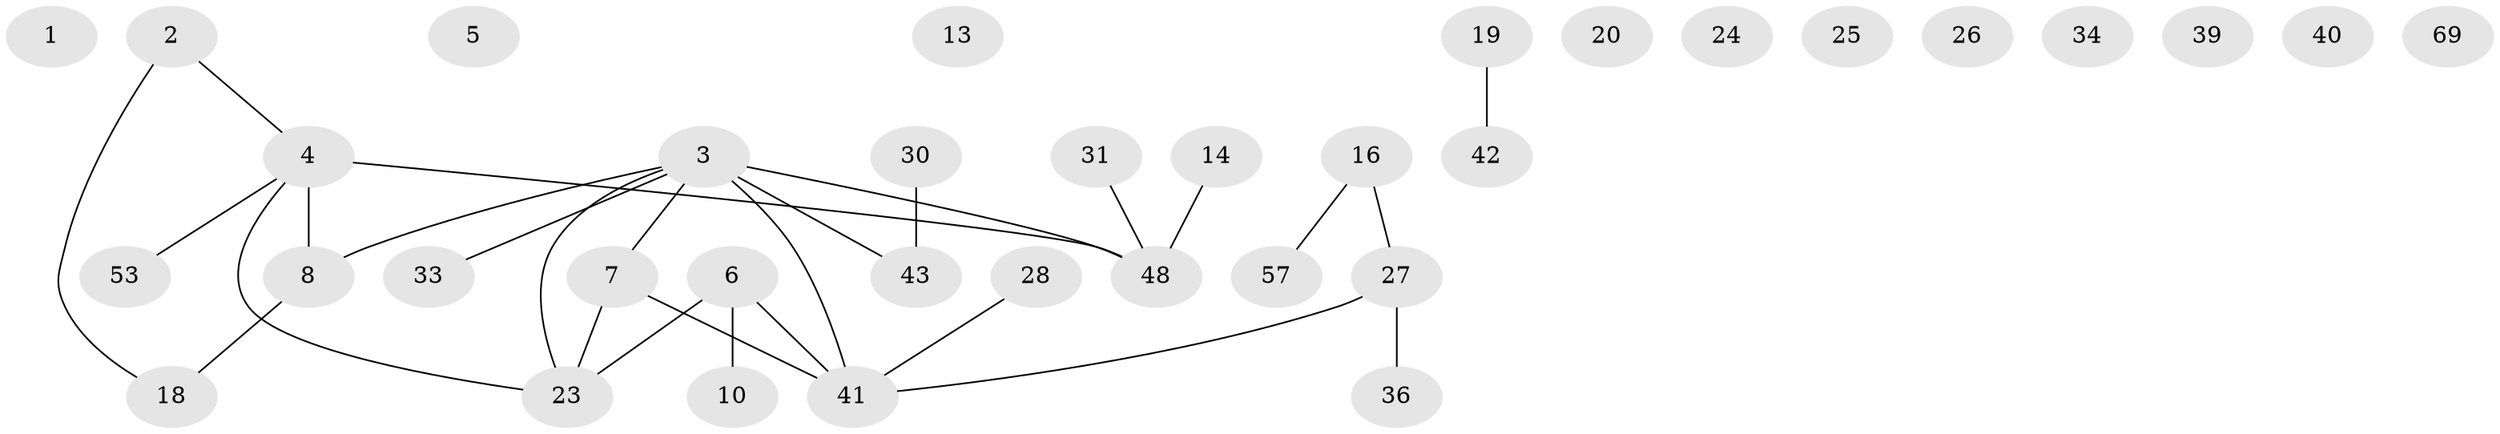 // original degree distribution, {2: 0.3142857142857143, 3: 0.15714285714285714, 0: 0.11428571428571428, 4: 0.1, 6: 0.014285714285714285, 1: 0.3}
// Generated by graph-tools (version 1.1) at 2025/12/03/09/25 04:12:53]
// undirected, 35 vertices, 28 edges
graph export_dot {
graph [start="1"]
  node [color=gray90,style=filled];
  1 [super="+61+21"];
  2 [super="+66+46"];
  3 [super="+22+9+60"];
  4 [super="+11+12"];
  5;
  6 [super="+38"];
  7 [super="+35"];
  8;
  10 [super="+44"];
  13 [super="+68"];
  14 [super="+17"];
  16;
  18 [super="+50+52"];
  19;
  20;
  23;
  24;
  25 [super="+32"];
  26;
  27;
  28;
  30;
  31 [super="+45"];
  33;
  34;
  36 [super="+59+51"];
  39;
  40;
  41 [super="+55"];
  42;
  43 [super="+58+54"];
  48 [super="+49"];
  53 [super="+65+56"];
  57;
  69;
  2 -- 18;
  2 -- 4;
  3 -- 43 [weight=2];
  3 -- 48;
  3 -- 33;
  3 -- 23;
  3 -- 8;
  3 -- 7;
  3 -- 41;
  4 -- 8 [weight=2];
  4 -- 48 [weight=2];
  4 -- 53;
  4 -- 23;
  6 -- 10;
  6 -- 23;
  6 -- 41;
  7 -- 23;
  7 -- 41;
  8 -- 18;
  14 -- 48;
  16 -- 27;
  16 -- 57;
  19 -- 42;
  27 -- 36;
  27 -- 41;
  28 -- 41;
  30 -- 43;
  31 -- 48;
}
